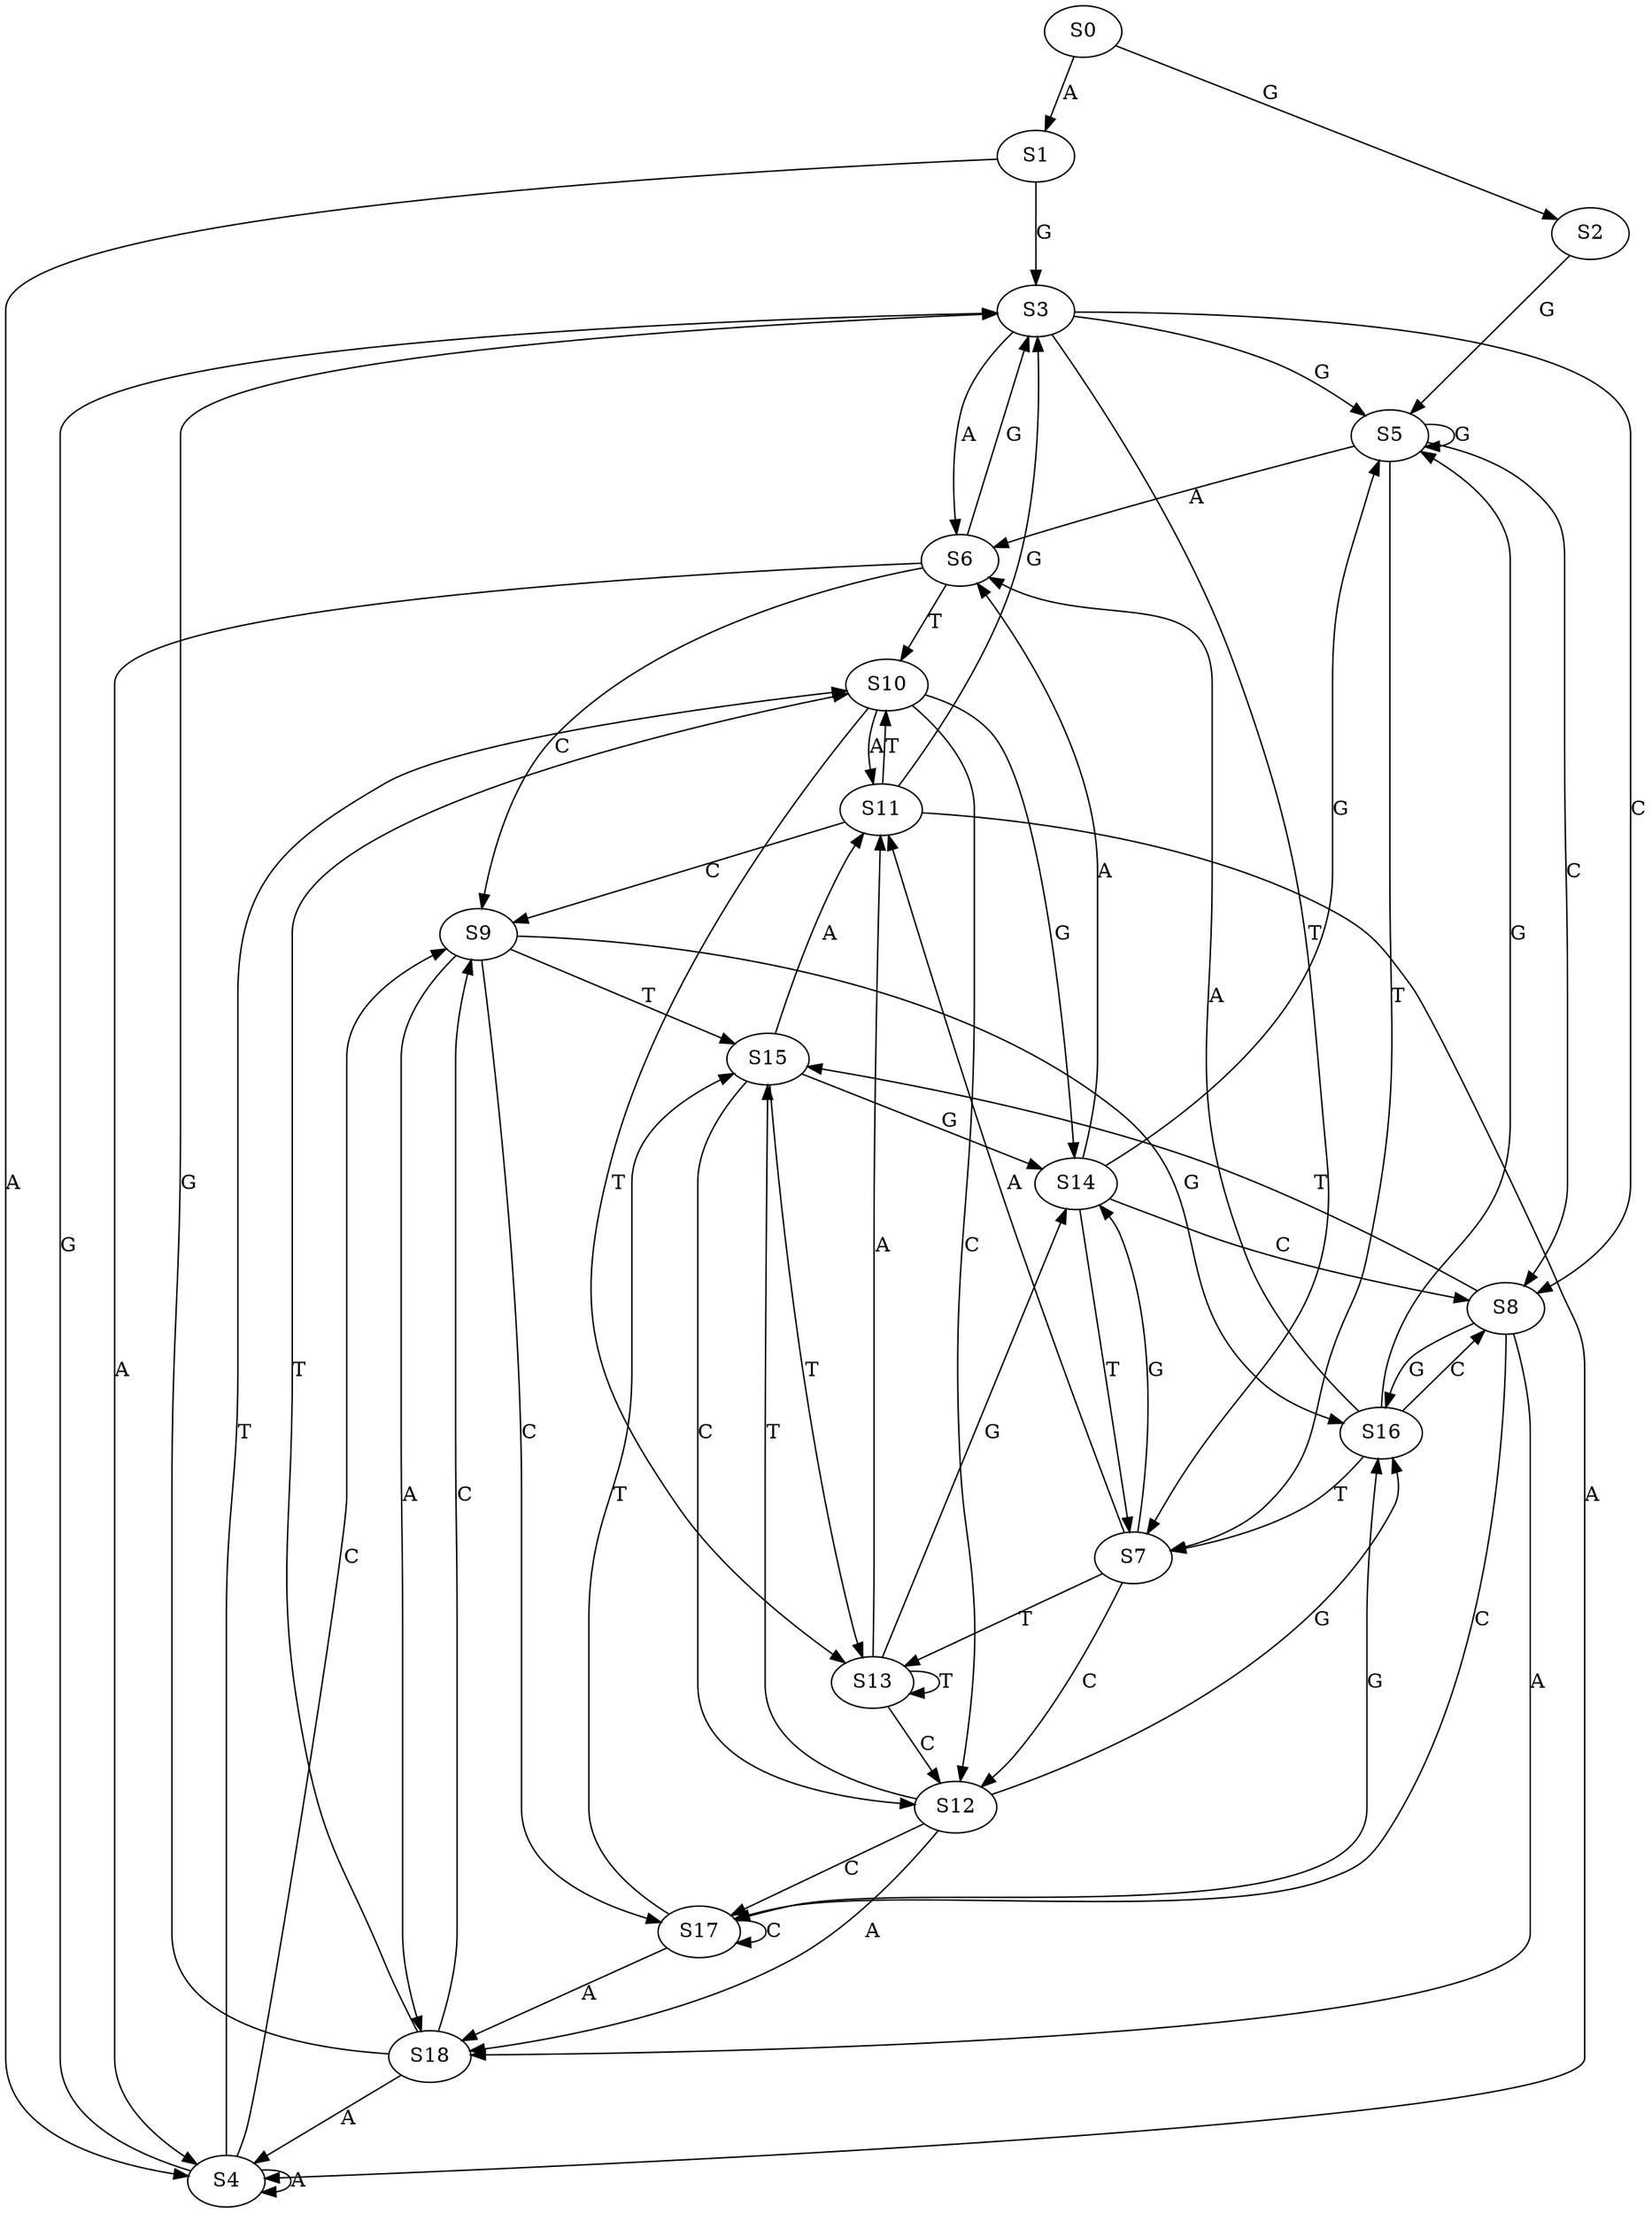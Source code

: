 strict digraph  {
	S0 -> S1 [ label = A ];
	S0 -> S2 [ label = G ];
	S1 -> S3 [ label = G ];
	S1 -> S4 [ label = A ];
	S2 -> S5 [ label = G ];
	S3 -> S5 [ label = G ];
	S3 -> S6 [ label = A ];
	S3 -> S7 [ label = T ];
	S3 -> S8 [ label = C ];
	S4 -> S9 [ label = C ];
	S4 -> S3 [ label = G ];
	S4 -> S4 [ label = A ];
	S4 -> S10 [ label = T ];
	S5 -> S8 [ label = C ];
	S5 -> S6 [ label = A ];
	S5 -> S7 [ label = T ];
	S5 -> S5 [ label = G ];
	S6 -> S9 [ label = C ];
	S6 -> S3 [ label = G ];
	S6 -> S4 [ label = A ];
	S6 -> S10 [ label = T ];
	S7 -> S11 [ label = A ];
	S7 -> S12 [ label = C ];
	S7 -> S13 [ label = T ];
	S7 -> S14 [ label = G ];
	S8 -> S15 [ label = T ];
	S8 -> S16 [ label = G ];
	S8 -> S17 [ label = C ];
	S8 -> S18 [ label = A ];
	S9 -> S17 [ label = C ];
	S9 -> S18 [ label = A ];
	S9 -> S15 [ label = T ];
	S9 -> S16 [ label = G ];
	S10 -> S14 [ label = G ];
	S10 -> S11 [ label = A ];
	S10 -> S12 [ label = C ];
	S10 -> S13 [ label = T ];
	S11 -> S3 [ label = G ];
	S11 -> S4 [ label = A ];
	S11 -> S10 [ label = T ];
	S11 -> S9 [ label = C ];
	S12 -> S15 [ label = T ];
	S12 -> S18 [ label = A ];
	S12 -> S16 [ label = G ];
	S12 -> S17 [ label = C ];
	S13 -> S12 [ label = C ];
	S13 -> S13 [ label = T ];
	S13 -> S14 [ label = G ];
	S13 -> S11 [ label = A ];
	S14 -> S7 [ label = T ];
	S14 -> S5 [ label = G ];
	S14 -> S6 [ label = A ];
	S14 -> S8 [ label = C ];
	S15 -> S14 [ label = G ];
	S15 -> S13 [ label = T ];
	S15 -> S12 [ label = C ];
	S15 -> S11 [ label = A ];
	S16 -> S8 [ label = C ];
	S16 -> S7 [ label = T ];
	S16 -> S6 [ label = A ];
	S16 -> S5 [ label = G ];
	S17 -> S15 [ label = T ];
	S17 -> S17 [ label = C ];
	S17 -> S18 [ label = A ];
	S17 -> S16 [ label = G ];
	S18 -> S4 [ label = A ];
	S18 -> S9 [ label = C ];
	S18 -> S10 [ label = T ];
	S18 -> S3 [ label = G ];
}
